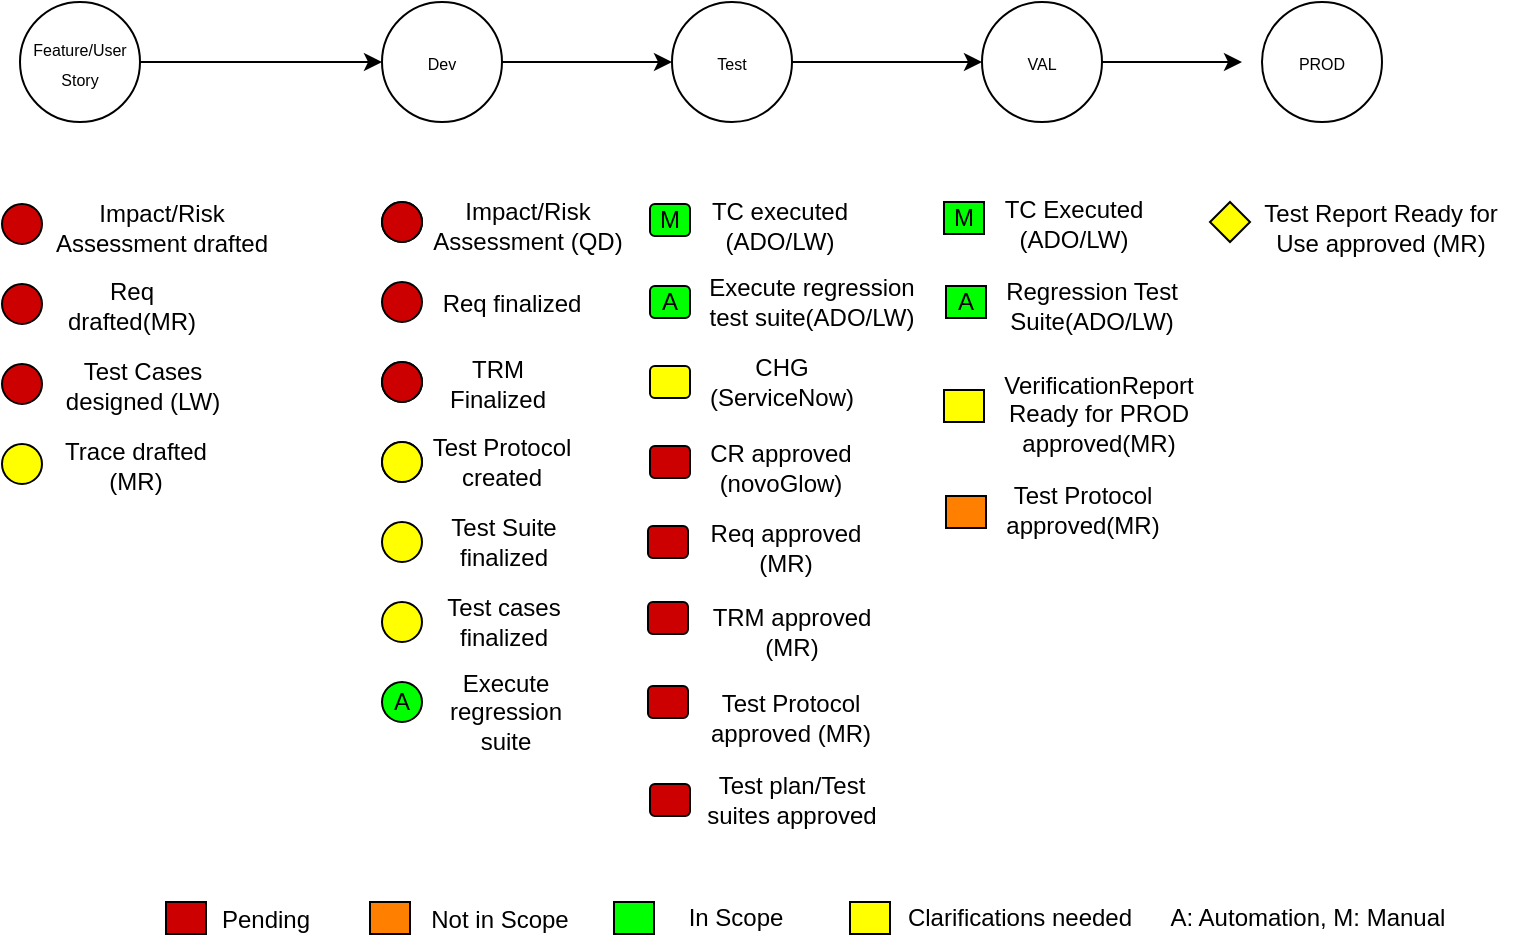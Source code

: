 <mxfile version="20.8.15" type="github">
  <diagram name="Page-1" id="d19-jBFcHIrSLnqHWP5x">
    <mxGraphModel dx="780" dy="412" grid="1" gridSize="10" guides="1" tooltips="1" connect="1" arrows="1" fold="1" page="1" pageScale="1" pageWidth="850" pageHeight="1100" math="0" shadow="0">
      <root>
        <mxCell id="0" />
        <mxCell id="1" parent="0" />
        <mxCell id="FavbgJtfy0NIzKYWdvmE-1" style="edgeStyle=orthogonalEdgeStyle;rounded=0;orthogonalLoop=1;jettySize=auto;html=1;entryX=0;entryY=0.5;entryDx=0;entryDy=0;" parent="1" source="FavbgJtfy0NIzKYWdvmE-2" target="FavbgJtfy0NIzKYWdvmE-6" edge="1">
          <mxGeometry relative="1" as="geometry" />
        </mxCell>
        <mxCell id="FavbgJtfy0NIzKYWdvmE-2" value="" style="ellipse;whiteSpace=wrap;html=1;aspect=fixed;" parent="1" vertex="1">
          <mxGeometry x="39" y="80" width="60" height="60" as="geometry" />
        </mxCell>
        <mxCell id="FavbgJtfy0NIzKYWdvmE-3" value="&lt;font style=&quot;font-size: 8px;&quot;&gt;Feature/User Story&lt;/font&gt;" style="text;html=1;strokeColor=none;fillColor=none;align=center;verticalAlign=middle;whiteSpace=wrap;rounded=0;" parent="1" vertex="1">
          <mxGeometry x="39" y="95" width="60" height="30" as="geometry" />
        </mxCell>
        <mxCell id="FavbgJtfy0NIzKYWdvmE-4" style="edgeStyle=orthogonalEdgeStyle;rounded=0;orthogonalLoop=1;jettySize=auto;html=1;entryX=0;entryY=0.5;entryDx=0;entryDy=0;" parent="1" source="FavbgJtfy0NIzKYWdvmE-5" target="FavbgJtfy0NIzKYWdvmE-9" edge="1">
          <mxGeometry relative="1" as="geometry" />
        </mxCell>
        <mxCell id="FavbgJtfy0NIzKYWdvmE-5" value="" style="ellipse;whiteSpace=wrap;html=1;aspect=fixed;" parent="1" vertex="1">
          <mxGeometry x="220" y="80" width="60" height="60" as="geometry" />
        </mxCell>
        <mxCell id="FavbgJtfy0NIzKYWdvmE-6" value="&lt;font style=&quot;font-size: 8px;&quot;&gt;Dev&lt;/font&gt;" style="text;html=1;strokeColor=none;fillColor=none;align=center;verticalAlign=middle;whiteSpace=wrap;rounded=0;" parent="1" vertex="1">
          <mxGeometry x="220" y="95" width="60" height="30" as="geometry" />
        </mxCell>
        <mxCell id="FavbgJtfy0NIzKYWdvmE-7" style="edgeStyle=orthogonalEdgeStyle;rounded=0;orthogonalLoop=1;jettySize=auto;html=1;entryX=0;entryY=0.5;entryDx=0;entryDy=0;" parent="1" source="FavbgJtfy0NIzKYWdvmE-8" target="FavbgJtfy0NIzKYWdvmE-12" edge="1">
          <mxGeometry relative="1" as="geometry" />
        </mxCell>
        <mxCell id="FavbgJtfy0NIzKYWdvmE-8" value="" style="ellipse;whiteSpace=wrap;html=1;aspect=fixed;" parent="1" vertex="1">
          <mxGeometry x="365" y="80" width="60" height="60" as="geometry" />
        </mxCell>
        <mxCell id="FavbgJtfy0NIzKYWdvmE-9" value="&lt;font style=&quot;font-size: 8px;&quot;&gt;Test&lt;/font&gt;" style="text;html=1;strokeColor=none;fillColor=none;align=center;verticalAlign=middle;whiteSpace=wrap;rounded=0;" parent="1" vertex="1">
          <mxGeometry x="365" y="95" width="60" height="30" as="geometry" />
        </mxCell>
        <mxCell id="FavbgJtfy0NIzKYWdvmE-10" style="edgeStyle=orthogonalEdgeStyle;rounded=0;orthogonalLoop=1;jettySize=auto;html=1;" parent="1" source="FavbgJtfy0NIzKYWdvmE-11" edge="1">
          <mxGeometry relative="1" as="geometry">
            <mxPoint x="650" y="110" as="targetPoint" />
          </mxGeometry>
        </mxCell>
        <mxCell id="FavbgJtfy0NIzKYWdvmE-11" value="" style="ellipse;whiteSpace=wrap;html=1;aspect=fixed;" parent="1" vertex="1">
          <mxGeometry x="520" y="80" width="60" height="60" as="geometry" />
        </mxCell>
        <mxCell id="FavbgJtfy0NIzKYWdvmE-12" value="&lt;font style=&quot;font-size: 8px;&quot;&gt;VAL&lt;/font&gt;" style="text;html=1;strokeColor=none;fillColor=none;align=center;verticalAlign=middle;whiteSpace=wrap;rounded=0;" parent="1" vertex="1">
          <mxGeometry x="520" y="95" width="60" height="30" as="geometry" />
        </mxCell>
        <mxCell id="FavbgJtfy0NIzKYWdvmE-13" value="" style="ellipse;whiteSpace=wrap;html=1;aspect=fixed;" parent="1" vertex="1">
          <mxGeometry x="660" y="80" width="60" height="60" as="geometry" />
        </mxCell>
        <mxCell id="FavbgJtfy0NIzKYWdvmE-14" value="&lt;font style=&quot;font-size: 8px;&quot;&gt;PROD&lt;/font&gt;" style="text;html=1;strokeColor=none;fillColor=none;align=center;verticalAlign=middle;whiteSpace=wrap;rounded=0;" parent="1" vertex="1">
          <mxGeometry x="660" y="95" width="60" height="30" as="geometry" />
        </mxCell>
        <mxCell id="FavbgJtfy0NIzKYWdvmE-15" value="" style="ellipse;whiteSpace=wrap;html=1;aspect=fixed;fillColor=#FF8000;" parent="1" vertex="1">
          <mxGeometry x="220" y="180" width="20" height="20" as="geometry" />
        </mxCell>
        <mxCell id="FavbgJtfy0NIzKYWdvmE-16" value="" style="ellipse;whiteSpace=wrap;html=1;aspect=fixed;fillColor=#CC0000;" parent="1" vertex="1">
          <mxGeometry x="220" y="220" width="20" height="20" as="geometry" />
        </mxCell>
        <mxCell id="FavbgJtfy0NIzKYWdvmE-17" value="" style="ellipse;whiteSpace=wrap;html=1;aspect=fixed;fillColor=#FF8000;" parent="1" vertex="1">
          <mxGeometry x="220" y="260" width="20" height="20" as="geometry" />
        </mxCell>
        <mxCell id="FavbgJtfy0NIzKYWdvmE-18" value="" style="ellipse;whiteSpace=wrap;html=1;aspect=fixed;fillColor=#FF8000;" parent="1" vertex="1">
          <mxGeometry x="220" y="300" width="20" height="20" as="geometry" />
        </mxCell>
        <mxCell id="FavbgJtfy0NIzKYWdvmE-19" value="" style="ellipse;whiteSpace=wrap;html=1;aspect=fixed;fillColor=#FFFF00;" parent="1" vertex="1">
          <mxGeometry x="220" y="340" width="20" height="20" as="geometry" />
        </mxCell>
        <mxCell id="FavbgJtfy0NIzKYWdvmE-20" value="" style="ellipse;whiteSpace=wrap;html=1;aspect=fixed;fillColor=#FFFF00;" parent="1" vertex="1">
          <mxGeometry x="220" y="380" width="20" height="20" as="geometry" />
        </mxCell>
        <mxCell id="FavbgJtfy0NIzKYWdvmE-21" value="A" style="ellipse;whiteSpace=wrap;html=1;aspect=fixed;fillColor=#00FF00;" parent="1" vertex="1">
          <mxGeometry x="220" y="420" width="20" height="20" as="geometry" />
        </mxCell>
        <mxCell id="FavbgJtfy0NIzKYWdvmE-24" value="Impact/Risk Assessment (QD)" style="text;html=1;strokeColor=none;fillColor=none;align=center;verticalAlign=middle;whiteSpace=wrap;rounded=0;" parent="1" vertex="1">
          <mxGeometry x="244" y="177" width="98" height="30" as="geometry" />
        </mxCell>
        <mxCell id="FavbgJtfy0NIzKYWdvmE-25" value="Req finalized" style="text;html=1;strokeColor=none;fillColor=none;align=center;verticalAlign=middle;whiteSpace=wrap;rounded=0;" parent="1" vertex="1">
          <mxGeometry x="243" y="216" width="84" height="30" as="geometry" />
        </mxCell>
        <mxCell id="FavbgJtfy0NIzKYWdvmE-26" value="TRM Finalized" style="text;html=1;strokeColor=none;fillColor=none;align=center;verticalAlign=middle;whiteSpace=wrap;rounded=0;" parent="1" vertex="1">
          <mxGeometry x="241" y="256" width="74" height="30" as="geometry" />
        </mxCell>
        <mxCell id="FavbgJtfy0NIzKYWdvmE-27" value="Test Protocol created" style="text;html=1;strokeColor=none;fillColor=none;align=center;verticalAlign=middle;whiteSpace=wrap;rounded=0;" parent="1" vertex="1">
          <mxGeometry x="243" y="295" width="74" height="30" as="geometry" />
        </mxCell>
        <mxCell id="FavbgJtfy0NIzKYWdvmE-28" value="Test Suite finalized" style="text;html=1;strokeColor=none;fillColor=none;align=center;verticalAlign=middle;whiteSpace=wrap;rounded=0;" parent="1" vertex="1">
          <mxGeometry x="244" y="335" width="74" height="30" as="geometry" />
        </mxCell>
        <mxCell id="FavbgJtfy0NIzKYWdvmE-29" value="Test cases finalized" style="text;html=1;strokeColor=none;fillColor=none;align=center;verticalAlign=middle;whiteSpace=wrap;rounded=0;" parent="1" vertex="1">
          <mxGeometry x="244" y="375" width="74" height="30" as="geometry" />
        </mxCell>
        <mxCell id="FavbgJtfy0NIzKYWdvmE-30" value="Execute regression suite" style="text;html=1;strokeColor=none;fillColor=none;align=center;verticalAlign=middle;whiteSpace=wrap;rounded=0;" parent="1" vertex="1">
          <mxGeometry x="239" y="420" width="86" height="30" as="geometry" />
        </mxCell>
        <mxCell id="FavbgJtfy0NIzKYWdvmE-34" value="" style="ellipse;whiteSpace=wrap;html=1;aspect=fixed;fillColor=#CC0000;" parent="1" vertex="1">
          <mxGeometry x="220" y="180" width="20" height="20" as="geometry" />
        </mxCell>
        <mxCell id="FavbgJtfy0NIzKYWdvmE-37" value="" style="ellipse;whiteSpace=wrap;html=1;aspect=fixed;fillColor=#CC0000;" parent="1" vertex="1">
          <mxGeometry x="220" y="260" width="20" height="20" as="geometry" />
        </mxCell>
        <mxCell id="FavbgJtfy0NIzKYWdvmE-38" value="" style="ellipse;whiteSpace=wrap;html=1;aspect=fixed;fillColor=#FFFF00;" parent="1" vertex="1">
          <mxGeometry x="220" y="300" width="20" height="20" as="geometry" />
        </mxCell>
        <mxCell id="FavbgJtfy0NIzKYWdvmE-40" value="TC Executed (ADO/LW)" style="text;html=1;strokeColor=none;fillColor=none;align=center;verticalAlign=middle;whiteSpace=wrap;rounded=0;" parent="1" vertex="1">
          <mxGeometry x="529" y="176" width="74" height="30" as="geometry" />
        </mxCell>
        <mxCell id="FavbgJtfy0NIzKYWdvmE-43" value="VerificationReport Ready for PROD approved(MR)" style="text;html=1;strokeColor=none;fillColor=none;align=center;verticalAlign=middle;whiteSpace=wrap;rounded=0;" parent="1" vertex="1">
          <mxGeometry x="522" y="272" width="113" height="27" as="geometry" />
        </mxCell>
        <mxCell id="FavbgJtfy0NIzKYWdvmE-44" value="Test Protocol approved(MR)" style="text;html=1;strokeColor=none;fillColor=none;align=center;verticalAlign=middle;whiteSpace=wrap;rounded=0;" parent="1" vertex="1">
          <mxGeometry x="516" y="319" width="109" height="30" as="geometry" />
        </mxCell>
        <mxCell id="FavbgJtfy0NIzKYWdvmE-50" value="M" style="rounded=1;whiteSpace=wrap;html=1;fillColor=#00FF00;arcSize=0;" parent="1" vertex="1">
          <mxGeometry x="501" y="180" width="20" height="16" as="geometry" />
        </mxCell>
        <mxCell id="FavbgJtfy0NIzKYWdvmE-56" value="" style="rounded=1;whiteSpace=wrap;html=1;fillColor=#FFFF00;arcSize=0;" parent="1" vertex="1">
          <mxGeometry x="501" y="274" width="20" height="16" as="geometry" />
        </mxCell>
        <mxCell id="FavbgJtfy0NIzKYWdvmE-57" value="" style="rounded=1;whiteSpace=wrap;html=1;fillColor=#FF8000;arcSize=0;" parent="1" vertex="1">
          <mxGeometry x="502" y="327" width="20" height="16" as="geometry" />
        </mxCell>
        <mxCell id="FavbgJtfy0NIzKYWdvmE-58" value="Req approved (MR)" style="text;html=1;strokeColor=none;fillColor=none;align=center;verticalAlign=middle;whiteSpace=wrap;rounded=0;" parent="1" vertex="1">
          <mxGeometry x="379" y="338" width="86" height="30" as="geometry" />
        </mxCell>
        <mxCell id="FavbgJtfy0NIzKYWdvmE-59" value="TRM approved (MR)" style="text;html=1;strokeColor=none;fillColor=none;align=center;verticalAlign=middle;whiteSpace=wrap;rounded=0;" parent="1" vertex="1">
          <mxGeometry x="380" y="380" width="90" height="30" as="geometry" />
        </mxCell>
        <mxCell id="FavbgJtfy0NIzKYWdvmE-60" value="Test Protocol approved (MR)" style="text;html=1;strokeColor=none;fillColor=none;align=center;verticalAlign=middle;whiteSpace=wrap;rounded=0;" parent="1" vertex="1">
          <mxGeometry x="379" y="423" width="91" height="30" as="geometry" />
        </mxCell>
        <mxCell id="FavbgJtfy0NIzKYWdvmE-61" value="TC executed (ADO/LW)" style="text;html=1;strokeColor=none;fillColor=none;align=center;verticalAlign=middle;whiteSpace=wrap;rounded=0;" parent="1" vertex="1">
          <mxGeometry x="383" y="177" width="72" height="30" as="geometry" />
        </mxCell>
        <mxCell id="FavbgJtfy0NIzKYWdvmE-62" value="Execute regression test suite(ADO/LW)" style="text;html=1;strokeColor=none;fillColor=none;align=center;verticalAlign=middle;whiteSpace=wrap;rounded=0;" parent="1" vertex="1">
          <mxGeometry x="380" y="215" width="110" height="30" as="geometry" />
        </mxCell>
        <mxCell id="FavbgJtfy0NIzKYWdvmE-63" value="CHG (ServiceNow)" style="text;html=1;strokeColor=none;fillColor=none;align=center;verticalAlign=middle;whiteSpace=wrap;rounded=0;" parent="1" vertex="1">
          <mxGeometry x="378" y="255" width="84" height="30" as="geometry" />
        </mxCell>
        <mxCell id="FavbgJtfy0NIzKYWdvmE-64" value="CR approved (novoGlow)" style="text;html=1;strokeColor=none;fillColor=none;align=center;verticalAlign=middle;whiteSpace=wrap;rounded=0;" parent="1" vertex="1">
          <mxGeometry x="371" y="298" width="97" height="30" as="geometry" />
        </mxCell>
        <mxCell id="FavbgJtfy0NIzKYWdvmE-65" value="M" style="rounded=1;whiteSpace=wrap;html=1;fillColor=#00FF00;" parent="1" vertex="1">
          <mxGeometry x="354" y="181" width="20" height="16" as="geometry" />
        </mxCell>
        <mxCell id="FavbgJtfy0NIzKYWdvmE-66" value="A" style="rounded=1;whiteSpace=wrap;html=1;fillColor=#00FF00;" parent="1" vertex="1">
          <mxGeometry x="354" y="222" width="20" height="16" as="geometry" />
        </mxCell>
        <mxCell id="FavbgJtfy0NIzKYWdvmE-67" value="" style="rounded=1;whiteSpace=wrap;html=1;fillColor=#FFFF00;" parent="1" vertex="1">
          <mxGeometry x="354" y="262" width="20" height="16" as="geometry" />
        </mxCell>
        <mxCell id="FavbgJtfy0NIzKYWdvmE-68" value="" style="rounded=1;whiteSpace=wrap;html=1;fillColor=#CC0000;" parent="1" vertex="1">
          <mxGeometry x="354" y="302" width="20" height="16" as="geometry" />
        </mxCell>
        <mxCell id="FavbgJtfy0NIzKYWdvmE-69" value="" style="rounded=1;whiteSpace=wrap;html=1;fillColor=#CC0000;" parent="1" vertex="1">
          <mxGeometry x="353" y="342" width="20" height="16" as="geometry" />
        </mxCell>
        <mxCell id="FavbgJtfy0NIzKYWdvmE-70" value="" style="rounded=1;whiteSpace=wrap;html=1;fillColor=#CC0000;" parent="1" vertex="1">
          <mxGeometry x="353" y="380" width="20" height="16" as="geometry" />
        </mxCell>
        <mxCell id="FavbgJtfy0NIzKYWdvmE-71" value="" style="rounded=1;whiteSpace=wrap;html=1;fillColor=#CC0000;" parent="1" vertex="1">
          <mxGeometry x="353" y="422" width="20" height="16" as="geometry" />
        </mxCell>
        <mxCell id="FavbgJtfy0NIzKYWdvmE-80" value="" style="rhombus;whiteSpace=wrap;html=1;fillColor=#FFFF00;" parent="1" vertex="1">
          <mxGeometry x="634" y="180" width="20" height="20" as="geometry" />
        </mxCell>
        <mxCell id="FavbgJtfy0NIzKYWdvmE-81" value="Test Report Ready for Use approved (MR)" style="text;html=1;strokeColor=none;fillColor=none;align=center;verticalAlign=middle;whiteSpace=wrap;rounded=0;" parent="1" vertex="1">
          <mxGeometry x="649" y="178" width="141" height="30" as="geometry" />
        </mxCell>
        <mxCell id="FavbgJtfy0NIzKYWdvmE-82" value="" style="rounded=1;whiteSpace=wrap;html=1;fillColor=#FFFF00;arcSize=0;" parent="1" vertex="1">
          <mxGeometry x="454" y="530" width="20" height="16" as="geometry" />
        </mxCell>
        <mxCell id="FavbgJtfy0NIzKYWdvmE-83" value="" style="rounded=1;whiteSpace=wrap;html=1;fillColor=#00FF00;arcSize=0;" parent="1" vertex="1">
          <mxGeometry x="336" y="530" width="20" height="16" as="geometry" />
        </mxCell>
        <mxCell id="FavbgJtfy0NIzKYWdvmE-84" value="" style="rounded=1;whiteSpace=wrap;html=1;fillColor=#FF8000;arcSize=0;" parent="1" vertex="1">
          <mxGeometry x="214" y="530" width="20" height="16" as="geometry" />
        </mxCell>
        <mxCell id="FavbgJtfy0NIzKYWdvmE-85" value="Not in Scope" style="text;html=1;strokeColor=none;fillColor=none;align=center;verticalAlign=middle;whiteSpace=wrap;rounded=0;" parent="1" vertex="1">
          <mxGeometry x="239" y="524" width="80" height="30" as="geometry" />
        </mxCell>
        <mxCell id="FavbgJtfy0NIzKYWdvmE-86" value="In Scope" style="text;html=1;strokeColor=none;fillColor=none;align=center;verticalAlign=middle;whiteSpace=wrap;rounded=0;" parent="1" vertex="1">
          <mxGeometry x="354" y="523" width="86" height="30" as="geometry" />
        </mxCell>
        <mxCell id="FavbgJtfy0NIzKYWdvmE-87" value="Clarifications needed" style="text;html=1;strokeColor=none;fillColor=none;align=center;verticalAlign=middle;whiteSpace=wrap;rounded=0;" parent="1" vertex="1">
          <mxGeometry x="479" y="523" width="120" height="30" as="geometry" />
        </mxCell>
        <mxCell id="FavbgJtfy0NIzKYWdvmE-89" value="Regression Test Suite(ADO/LW)" style="text;html=1;strokeColor=none;fillColor=none;align=center;verticalAlign=middle;whiteSpace=wrap;rounded=0;" parent="1" vertex="1">
          <mxGeometry x="530" y="217" width="90" height="30" as="geometry" />
        </mxCell>
        <mxCell id="FavbgJtfy0NIzKYWdvmE-90" value="A" style="rounded=1;whiteSpace=wrap;html=1;fillColor=#00FF00;arcSize=0;" parent="1" vertex="1">
          <mxGeometry x="502" y="222" width="20" height="16" as="geometry" />
        </mxCell>
        <mxCell id="9aKg02Du34RwJ0zvKtXv-3" value="" style="rounded=1;whiteSpace=wrap;html=1;fillColor=#CC0000;arcSize=0;" vertex="1" parent="1">
          <mxGeometry x="112" y="530" width="20" height="16" as="geometry" />
        </mxCell>
        <mxCell id="9aKg02Du34RwJ0zvKtXv-4" value="Pending" style="text;html=1;strokeColor=none;fillColor=none;align=center;verticalAlign=middle;whiteSpace=wrap;rounded=0;" vertex="1" parent="1">
          <mxGeometry x="122" y="524" width="80" height="30" as="geometry" />
        </mxCell>
        <mxCell id="9aKg02Du34RwJ0zvKtXv-5" value="A: Automation, M: Manual" style="text;html=1;strokeColor=none;fillColor=none;align=center;verticalAlign=middle;whiteSpace=wrap;rounded=0;" vertex="1" parent="1">
          <mxGeometry x="582" y="523" width="202" height="30" as="geometry" />
        </mxCell>
        <mxCell id="9aKg02Du34RwJ0zvKtXv-6" value="Test plan/Test suites approved" style="text;html=1;strokeColor=none;fillColor=none;align=center;verticalAlign=middle;whiteSpace=wrap;rounded=0;" vertex="1" parent="1">
          <mxGeometry x="380" y="464" width="90" height="30" as="geometry" />
        </mxCell>
        <mxCell id="9aKg02Du34RwJ0zvKtXv-7" value="" style="rounded=1;whiteSpace=wrap;html=1;fillColor=#CC0000;" vertex="1" parent="1">
          <mxGeometry x="354" y="471" width="20" height="16" as="geometry" />
        </mxCell>
        <mxCell id="9aKg02Du34RwJ0zvKtXv-15" value="" style="ellipse;whiteSpace=wrap;html=1;aspect=fixed;fillColor=#CC0000;" vertex="1" parent="1">
          <mxGeometry x="30" y="221" width="20" height="20" as="geometry" />
        </mxCell>
        <mxCell id="9aKg02Du34RwJ0zvKtXv-16" value="Impact/Risk Assessment drafted" style="text;html=1;strokeColor=none;fillColor=none;align=center;verticalAlign=middle;whiteSpace=wrap;rounded=0;" vertex="1" parent="1">
          <mxGeometry x="52" y="178" width="116" height="30" as="geometry" />
        </mxCell>
        <mxCell id="9aKg02Du34RwJ0zvKtXv-17" value="Req drafted(MR)" style="text;html=1;strokeColor=none;fillColor=none;align=center;verticalAlign=middle;whiteSpace=wrap;rounded=0;" vertex="1" parent="1">
          <mxGeometry x="53" y="217" width="84" height="30" as="geometry" />
        </mxCell>
        <mxCell id="9aKg02Du34RwJ0zvKtXv-18" value="Test Cases designed (LW)" style="text;html=1;strokeColor=none;fillColor=none;align=center;verticalAlign=middle;whiteSpace=wrap;rounded=0;" vertex="1" parent="1">
          <mxGeometry x="51" y="257" width="99" height="30" as="geometry" />
        </mxCell>
        <mxCell id="9aKg02Du34RwJ0zvKtXv-19" value="Trace drafted (MR)" style="text;html=1;strokeColor=none;fillColor=none;align=center;verticalAlign=middle;whiteSpace=wrap;rounded=0;" vertex="1" parent="1">
          <mxGeometry x="60" y="297" width="74" height="30" as="geometry" />
        </mxCell>
        <mxCell id="9aKg02Du34RwJ0zvKtXv-20" value="" style="ellipse;whiteSpace=wrap;html=1;aspect=fixed;fillColor=#CC0000;" vertex="1" parent="1">
          <mxGeometry x="30" y="181" width="20" height="20" as="geometry" />
        </mxCell>
        <mxCell id="9aKg02Du34RwJ0zvKtXv-21" value="" style="ellipse;whiteSpace=wrap;html=1;aspect=fixed;fillColor=#CC0000;" vertex="1" parent="1">
          <mxGeometry x="30" y="261" width="20" height="20" as="geometry" />
        </mxCell>
        <mxCell id="9aKg02Du34RwJ0zvKtXv-22" value="" style="ellipse;whiteSpace=wrap;html=1;aspect=fixed;fillColor=#FFFF00;" vertex="1" parent="1">
          <mxGeometry x="30" y="301" width="20" height="20" as="geometry" />
        </mxCell>
      </root>
    </mxGraphModel>
  </diagram>
</mxfile>
